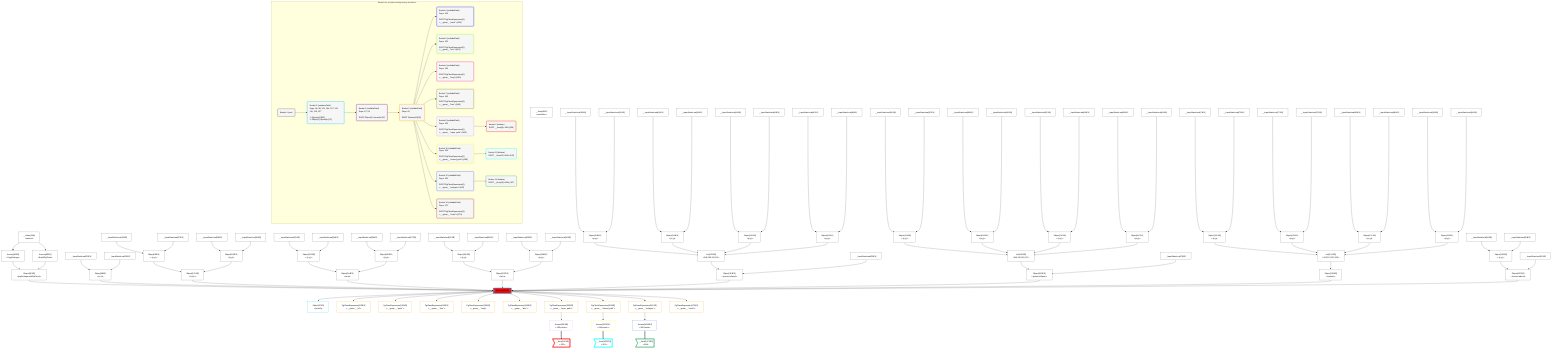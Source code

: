%%{init: {'themeVariables': { 'fontSize': '12px'}}}%%
graph TD
    classDef path fill:#eee,stroke:#000,color:#000
    classDef plan fill:#fff,stroke-width:1px,color:#000
    classDef itemplan fill:#fff,stroke-width:2px,color:#000
    classDef sideeffectplan fill:#f00,stroke-width:2px,color:#000
    classDef bucket fill:#f6f6f6,color:#000,stroke-width:2px,text-align:left


    %% define steps
    __Value3["__Value[3∈0]<br />ᐸcontextᐳ"]:::plan
    __Value5["__Value[5∈0]<br />ᐸrootValueᐳ"]:::plan
    __InputStaticLeaf12["__InputStaticLeaf[12∈0]"]:::plan
    __InputStaticLeaf13["__InputStaticLeaf[13∈0]"]:::plan
    __InputStaticLeaf16["__InputStaticLeaf[16∈0]"]:::plan
    __InputStaticLeaf17["__InputStaticLeaf[17∈0]"]:::plan
    __InputStaticLeaf19["__InputStaticLeaf[19∈0]"]:::plan
    __InputStaticLeaf20["__InputStaticLeaf[20∈0]"]:::plan
    __InputStaticLeaf23["__InputStaticLeaf[23∈0]"]:::plan
    __InputStaticLeaf24["__InputStaticLeaf[24∈0]"]:::plan
    __InputStaticLeaf26["__InputStaticLeaf[26∈0]"]:::plan
    __InputStaticLeaf27["__InputStaticLeaf[27∈0]"]:::plan
    __InputStaticLeaf30["__InputStaticLeaf[30∈0]"]:::plan
    __InputStaticLeaf31["__InputStaticLeaf[31∈0]"]:::plan
    __InputStaticLeaf33["__InputStaticLeaf[33∈0]"]:::plan
    __InputStaticLeaf34["__InputStaticLeaf[34∈0]"]:::plan
    __InputStaticLeaf38["__InputStaticLeaf[38∈0]"]:::plan
    __InputStaticLeaf39["__InputStaticLeaf[39∈0]"]:::plan
    __InputStaticLeaf41["__InputStaticLeaf[41∈0]"]:::plan
    __InputStaticLeaf42["__InputStaticLeaf[42∈0]"]:::plan
    __InputStaticLeaf44["__InputStaticLeaf[44∈0]"]:::plan
    __InputStaticLeaf45["__InputStaticLeaf[45∈0]"]:::plan
    __InputStaticLeaf47["__InputStaticLeaf[47∈0]"]:::plan
    __InputStaticLeaf48["__InputStaticLeaf[48∈0]"]:::plan
    __InputStaticLeaf52["__InputStaticLeaf[52∈0]"]:::plan
    __InputStaticLeaf56["__InputStaticLeaf[56∈0]"]:::plan
    __InputStaticLeaf57["__InputStaticLeaf[57∈0]"]:::plan
    __InputStaticLeaf59["__InputStaticLeaf[59∈0]"]:::plan
    __InputStaticLeaf60["__InputStaticLeaf[60∈0]"]:::plan
    __InputStaticLeaf62["__InputStaticLeaf[62∈0]"]:::plan
    __InputStaticLeaf63["__InputStaticLeaf[63∈0]"]:::plan
    __InputStaticLeaf65["__InputStaticLeaf[65∈0]"]:::plan
    __InputStaticLeaf66["__InputStaticLeaf[66∈0]"]:::plan
    __InputStaticLeaf70["__InputStaticLeaf[70∈0]"]:::plan
    __InputStaticLeaf74["__InputStaticLeaf[74∈0]"]:::plan
    __InputStaticLeaf75["__InputStaticLeaf[75∈0]"]:::plan
    __InputStaticLeaf77["__InputStaticLeaf[77∈0]"]:::plan
    __InputStaticLeaf78["__InputStaticLeaf[78∈0]"]:::plan
    __InputStaticLeaf80["__InputStaticLeaf[80∈0]"]:::plan
    __InputStaticLeaf81["__InputStaticLeaf[81∈0]"]:::plan
    __InputStaticLeaf83["__InputStaticLeaf[83∈0]"]:::plan
    __InputStaticLeaf84["__InputStaticLeaf[84∈0]"]:::plan
    __InputStaticLeaf90["__InputStaticLeaf[90∈0]"]:::plan
    __InputStaticLeaf91["__InputStaticLeaf[91∈0]"]:::plan
    __InputStaticLeaf92["__InputStaticLeaf[92∈0]"]:::plan
    Access94["Access[94∈0]<br />ᐸ3.pgSettingsᐳ"]:::plan
    Access95["Access[95∈0]<br />ᐸ3.withPgClientᐳ"]:::plan
    Object96["Object[96∈0]<br />ᐸ{pgSettings,withPgClient}ᐳ"]:::plan
    Object98["Object[98∈0]<br />ᐸ{x,y}ᐳ"]:::plan
    Object99["Object[99∈0]<br />ᐸ{x,y}ᐳ"]:::plan
    Object100["Object[100∈0]<br />ᐸ{x,y}ᐳ"]:::plan
    Object101["Object[101∈0]<br />ᐸ{a,b}ᐳ"]:::plan
    Object102["Object[102∈0]<br />ᐸ{x,y}ᐳ"]:::plan
    Object103["Object[103∈0]<br />ᐸ{x,y}ᐳ"]:::plan
    Object104["Object[104∈0]<br />ᐸ{a,b}ᐳ"]:::plan
    Object105["Object[105∈0]<br />ᐸ{x,y}ᐳ"]:::plan
    Object106["Object[106∈0]<br />ᐸ{x,y}ᐳ"]:::plan
    Object107["Object[107∈0]<br />ᐸ{a,b}ᐳ"]:::plan
    Object108["Object[108∈0]<br />ᐸ{x,y}ᐳ"]:::plan
    Object109["Object[109∈0]<br />ᐸ{x,y}ᐳ"]:::plan
    Object110["Object[110∈0]<br />ᐸ{x,y}ᐳ"]:::plan
    Object111["Object[111∈0]<br />ᐸ{x,y}ᐳ"]:::plan
    List112["List[112∈0]<br />ᐸ108,109,110,111ᐳ"]:::plan
    Object113["Object[113∈0]<br />ᐸ{points,isOpen}ᐳ"]:::plan
    Object114["Object[114∈0]<br />ᐸ{x,y}ᐳ"]:::plan
    Object115["Object[115∈0]<br />ᐸ{x,y}ᐳ"]:::plan
    Object116["Object[116∈0]<br />ᐸ{x,y}ᐳ"]:::plan
    Object117["Object[117∈0]<br />ᐸ{x,y}ᐳ"]:::plan
    List118["List[118∈0]<br />ᐸ114,115,116,117ᐳ"]:::plan
    Object119["Object[119∈0]<br />ᐸ{points,isOpen}ᐳ"]:::plan
    Object120["Object[120∈0]<br />ᐸ{x,y}ᐳ"]:::plan
    Object121["Object[121∈0]<br />ᐸ{x,y}ᐳ"]:::plan
    Object122["Object[122∈0]<br />ᐸ{x,y}ᐳ"]:::plan
    Object123["Object[123∈0]<br />ᐸ{x,y}ᐳ"]:::plan
    List124["List[124∈0]<br />ᐸ120,121,122,123ᐳ"]:::plan
    Object125["Object[125∈0]<br />ᐸ{points}ᐳ"]:::plan
    Object126["Object[126∈0]<br />ᐸ{x,y}ᐳ"]:::plan
    Object127["Object[127∈0]<br />ᐸ{center,radius}ᐳ"]:::plan
    PgInsert93[["PgInsert[93∈1]"]]:::sideeffectplan
    Object97["Object[97∈1]<br />ᐸ{result}ᐳ"]:::plan
    PgClassExpression128["PgClassExpression[128∈3]<br />ᐸ__geom__.”id”ᐳ"]:::plan
    PgClassExpression129["PgClassExpression[129∈3]<br />ᐸ__geom__.”point”ᐳ"]:::plan
    PgClassExpression132["PgClassExpression[132∈3]<br />ᐸ__geom__.”line”ᐳ"]:::plan
    PgClassExpression139["PgClassExpression[139∈3]<br />ᐸ__geom__.”lseg”ᐳ"]:::plan
    PgClassExpression146["PgClassExpression[146∈3]<br />ᐸ__geom__.”box”ᐳ"]:::plan
    PgClassExpression153["PgClassExpression[153∈3]<br />ᐸ__geom__.”open_path”ᐳ"]:::plan
    Access155["Access[155∈8]<br />ᐸ153.pointsᐳ"]:::plan
    __Item156>"__Item[156∈9]<br />ᐸ155ᐳ"]:::itemplan
    PgClassExpression159["PgClassExpression[159∈3]<br />ᐸ__geom__.”closed_path”ᐳ"]:::plan
    Access161["Access[161∈10]<br />ᐸ159.pointsᐳ"]:::plan
    __Item162>"__Item[162∈11]<br />ᐸ161ᐳ"]:::itemplan
    PgClassExpression165["PgClassExpression[165∈3]<br />ᐸ__geom__.”polygon”ᐳ"]:::plan
    Access166["Access[166∈12]<br />ᐸ165.pointsᐳ"]:::plan
    __Item167>"__Item[167∈13]<br />ᐸ166ᐳ"]:::itemplan
    PgClassExpression170["PgClassExpression[170∈3]<br />ᐸ__geom__.”circle”ᐳ"]:::plan

    %% plan dependencies
    __Value3 --> Access94
    __Value3 --> Access95
    Access94 & Access95 --> Object96
    __InputStaticLeaf12 & __InputStaticLeaf13 --> Object98
    __InputStaticLeaf16 & __InputStaticLeaf17 --> Object99
    __InputStaticLeaf19 & __InputStaticLeaf20 --> Object100
    Object99 & Object100 --> Object101
    __InputStaticLeaf23 & __InputStaticLeaf24 --> Object102
    __InputStaticLeaf26 & __InputStaticLeaf27 --> Object103
    Object102 & Object103 --> Object104
    __InputStaticLeaf30 & __InputStaticLeaf31 --> Object105
    __InputStaticLeaf33 & __InputStaticLeaf34 --> Object106
    Object105 & Object106 --> Object107
    __InputStaticLeaf38 & __InputStaticLeaf39 --> Object108
    __InputStaticLeaf41 & __InputStaticLeaf42 --> Object109
    __InputStaticLeaf44 & __InputStaticLeaf45 --> Object110
    __InputStaticLeaf47 & __InputStaticLeaf48 --> Object111
    Object108 & Object109 & Object110 & Object111 --> List112
    List112 & __InputStaticLeaf52 --> Object113
    __InputStaticLeaf56 & __InputStaticLeaf57 --> Object114
    __InputStaticLeaf59 & __InputStaticLeaf60 --> Object115
    __InputStaticLeaf62 & __InputStaticLeaf63 --> Object116
    __InputStaticLeaf65 & __InputStaticLeaf66 --> Object117
    Object114 & Object115 & Object116 & Object117 --> List118
    List118 & __InputStaticLeaf70 --> Object119
    __InputStaticLeaf74 & __InputStaticLeaf75 --> Object120
    __InputStaticLeaf77 & __InputStaticLeaf78 --> Object121
    __InputStaticLeaf80 & __InputStaticLeaf81 --> Object122
    __InputStaticLeaf83 & __InputStaticLeaf84 --> Object123
    Object120 & Object121 & Object122 & Object123 --> List124
    List124 --> Object125
    __InputStaticLeaf90 & __InputStaticLeaf91 --> Object126
    Object126 & __InputStaticLeaf92 --> Object127
    Object96 & Object98 & Object101 & Object104 & Object107 & Object113 & Object119 & Object125 & Object127 --> PgInsert93
    PgInsert93 --> Object97
    PgInsert93 --> PgClassExpression128
    PgInsert93 --> PgClassExpression129
    PgInsert93 --> PgClassExpression132
    PgInsert93 --> PgClassExpression139
    PgInsert93 --> PgClassExpression146
    PgInsert93 --> PgClassExpression153
    PgClassExpression153 --> Access155
    Access155 ==> __Item156
    PgInsert93 --> PgClassExpression159
    PgClassExpression159 --> Access161
    Access161 ==> __Item162
    PgInsert93 --> PgClassExpression165
    PgClassExpression165 --> Access166
    Access166 ==> __Item167
    PgInsert93 --> PgClassExpression170

    subgraph "Buckets for mutations/v4/geometry.mutations"
    Bucket0("Bucket 0 (root)"):::bucket
    classDef bucket0 stroke:#696969
    class Bucket0,__Value3,__Value5,__InputStaticLeaf12,__InputStaticLeaf13,__InputStaticLeaf16,__InputStaticLeaf17,__InputStaticLeaf19,__InputStaticLeaf20,__InputStaticLeaf23,__InputStaticLeaf24,__InputStaticLeaf26,__InputStaticLeaf27,__InputStaticLeaf30,__InputStaticLeaf31,__InputStaticLeaf33,__InputStaticLeaf34,__InputStaticLeaf38,__InputStaticLeaf39,__InputStaticLeaf41,__InputStaticLeaf42,__InputStaticLeaf44,__InputStaticLeaf45,__InputStaticLeaf47,__InputStaticLeaf48,__InputStaticLeaf52,__InputStaticLeaf56,__InputStaticLeaf57,__InputStaticLeaf59,__InputStaticLeaf60,__InputStaticLeaf62,__InputStaticLeaf63,__InputStaticLeaf65,__InputStaticLeaf66,__InputStaticLeaf70,__InputStaticLeaf74,__InputStaticLeaf75,__InputStaticLeaf77,__InputStaticLeaf78,__InputStaticLeaf80,__InputStaticLeaf81,__InputStaticLeaf83,__InputStaticLeaf84,__InputStaticLeaf90,__InputStaticLeaf91,__InputStaticLeaf92,Access94,Access95,Object96,Object98,Object99,Object100,Object101,Object102,Object103,Object104,Object105,Object106,Object107,Object108,Object109,Object110,Object111,List112,Object113,Object114,Object115,Object116,Object117,List118,Object119,Object120,Object121,Object122,Object123,List124,Object125,Object126,Object127 bucket0
    Bucket1("Bucket 1 (mutationField)<br />Deps: 96, 98, 101, 104, 107, 113, 119, 125, 127<br /><br />1: PgInsert{1}[93]<br />2: Object{1}ᐸ{result}ᐳ[97]"):::bucket
    classDef bucket1 stroke:#00bfff
    class Bucket1,PgInsert93,Object97 bucket1
    Bucket2("Bucket 2 (nullableField)<br />Deps: 97, 93<br /><br />ROOT Object{1}ᐸ{result}ᐳ[97]"):::bucket
    classDef bucket2 stroke:#7f007f
    class Bucket2 bucket2
    Bucket3("Bucket 3 (nullableField)<br />Deps: 93<br /><br />ROOT PgInsert{1}[93]"):::bucket
    classDef bucket3 stroke:#ffa500
    class Bucket3,PgClassExpression128,PgClassExpression129,PgClassExpression132,PgClassExpression139,PgClassExpression146,PgClassExpression153,PgClassExpression159,PgClassExpression165,PgClassExpression170 bucket3
    Bucket4("Bucket 4 (nullableField)<br />Deps: 129<br /><br />ROOT PgClassExpression{3}ᐸ__geom__.”point”ᐳ[129]"):::bucket
    classDef bucket4 stroke:#0000ff
    class Bucket4 bucket4
    Bucket5("Bucket 5 (nullableField)<br />Deps: 132<br /><br />ROOT PgClassExpression{3}ᐸ__geom__.”line”ᐳ[132]"):::bucket
    classDef bucket5 stroke:#7fff00
    class Bucket5 bucket5
    Bucket6("Bucket 6 (nullableField)<br />Deps: 139<br /><br />ROOT PgClassExpression{3}ᐸ__geom__.”lseg”ᐳ[139]"):::bucket
    classDef bucket6 stroke:#ff1493
    class Bucket6 bucket6
    Bucket7("Bucket 7 (nullableField)<br />Deps: 146<br /><br />ROOT PgClassExpression{3}ᐸ__geom__.”box”ᐳ[146]"):::bucket
    classDef bucket7 stroke:#808000
    class Bucket7 bucket7
    Bucket8("Bucket 8 (nullableField)<br />Deps: 153<br /><br />ROOT PgClassExpression{3}ᐸ__geom__.”open_path”ᐳ[153]"):::bucket
    classDef bucket8 stroke:#dda0dd
    class Bucket8,Access155 bucket8
    Bucket9("Bucket 9 (listItem)<br />ROOT __Item{9}ᐸ155ᐳ[156]"):::bucket
    classDef bucket9 stroke:#ff0000
    class Bucket9,__Item156 bucket9
    Bucket10("Bucket 10 (nullableField)<br />Deps: 159<br /><br />ROOT PgClassExpression{3}ᐸ__geom__.”closed_path”ᐳ[159]"):::bucket
    classDef bucket10 stroke:#ffff00
    class Bucket10,Access161 bucket10
    Bucket11("Bucket 11 (listItem)<br />ROOT __Item{11}ᐸ161ᐳ[162]"):::bucket
    classDef bucket11 stroke:#00ffff
    class Bucket11,__Item162 bucket11
    Bucket12("Bucket 12 (nullableField)<br />Deps: 165<br /><br />ROOT PgClassExpression{3}ᐸ__geom__.”polygon”ᐳ[165]"):::bucket
    classDef bucket12 stroke:#4169e1
    class Bucket12,Access166 bucket12
    Bucket13("Bucket 13 (listItem)<br />ROOT __Item{13}ᐸ166ᐳ[167]"):::bucket
    classDef bucket13 stroke:#3cb371
    class Bucket13,__Item167 bucket13
    Bucket14("Bucket 14 (nullableField)<br />Deps: 170<br /><br />ROOT PgClassExpression{3}ᐸ__geom__.”circle”ᐳ[170]"):::bucket
    classDef bucket14 stroke:#a52a2a
    class Bucket14 bucket14
    Bucket0 --> Bucket1
    Bucket1 --> Bucket2
    Bucket2 --> Bucket3
    Bucket3 --> Bucket4 & Bucket5 & Bucket6 & Bucket7 & Bucket8 & Bucket10 & Bucket12 & Bucket14
    Bucket8 --> Bucket9
    Bucket10 --> Bucket11
    Bucket12 --> Bucket13
    end